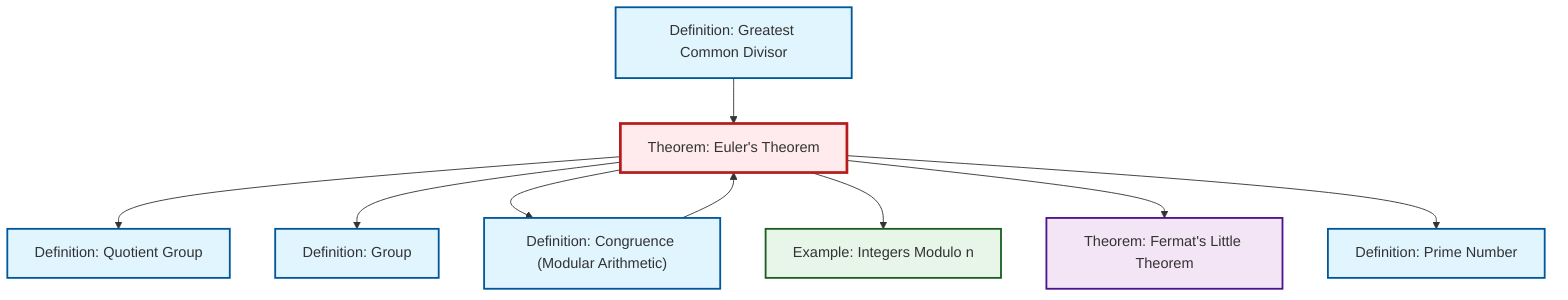 graph TD
    classDef definition fill:#e1f5fe,stroke:#01579b,stroke-width:2px
    classDef theorem fill:#f3e5f5,stroke:#4a148c,stroke-width:2px
    classDef axiom fill:#fff3e0,stroke:#e65100,stroke-width:2px
    classDef example fill:#e8f5e9,stroke:#1b5e20,stroke-width:2px
    classDef current fill:#ffebee,stroke:#b71c1c,stroke-width:3px
    def-prime["Definition: Prime Number"]:::definition
    def-quotient-group["Definition: Quotient Group"]:::definition
    ex-quotient-integers-mod-n["Example: Integers Modulo n"]:::example
    thm-euler["Theorem: Euler's Theorem"]:::theorem
    def-group["Definition: Group"]:::definition
    thm-fermat-little["Theorem: Fermat's Little Theorem"]:::theorem
    def-congruence["Definition: Congruence (Modular Arithmetic)"]:::definition
    def-gcd["Definition: Greatest Common Divisor"]:::definition
    def-congruence --> thm-euler
    thm-euler --> def-quotient-group
    thm-euler --> def-group
    thm-euler --> def-congruence
    thm-euler --> ex-quotient-integers-mod-n
    thm-euler --> thm-fermat-little
    def-gcd --> thm-euler
    thm-euler --> def-prime
    class thm-euler current